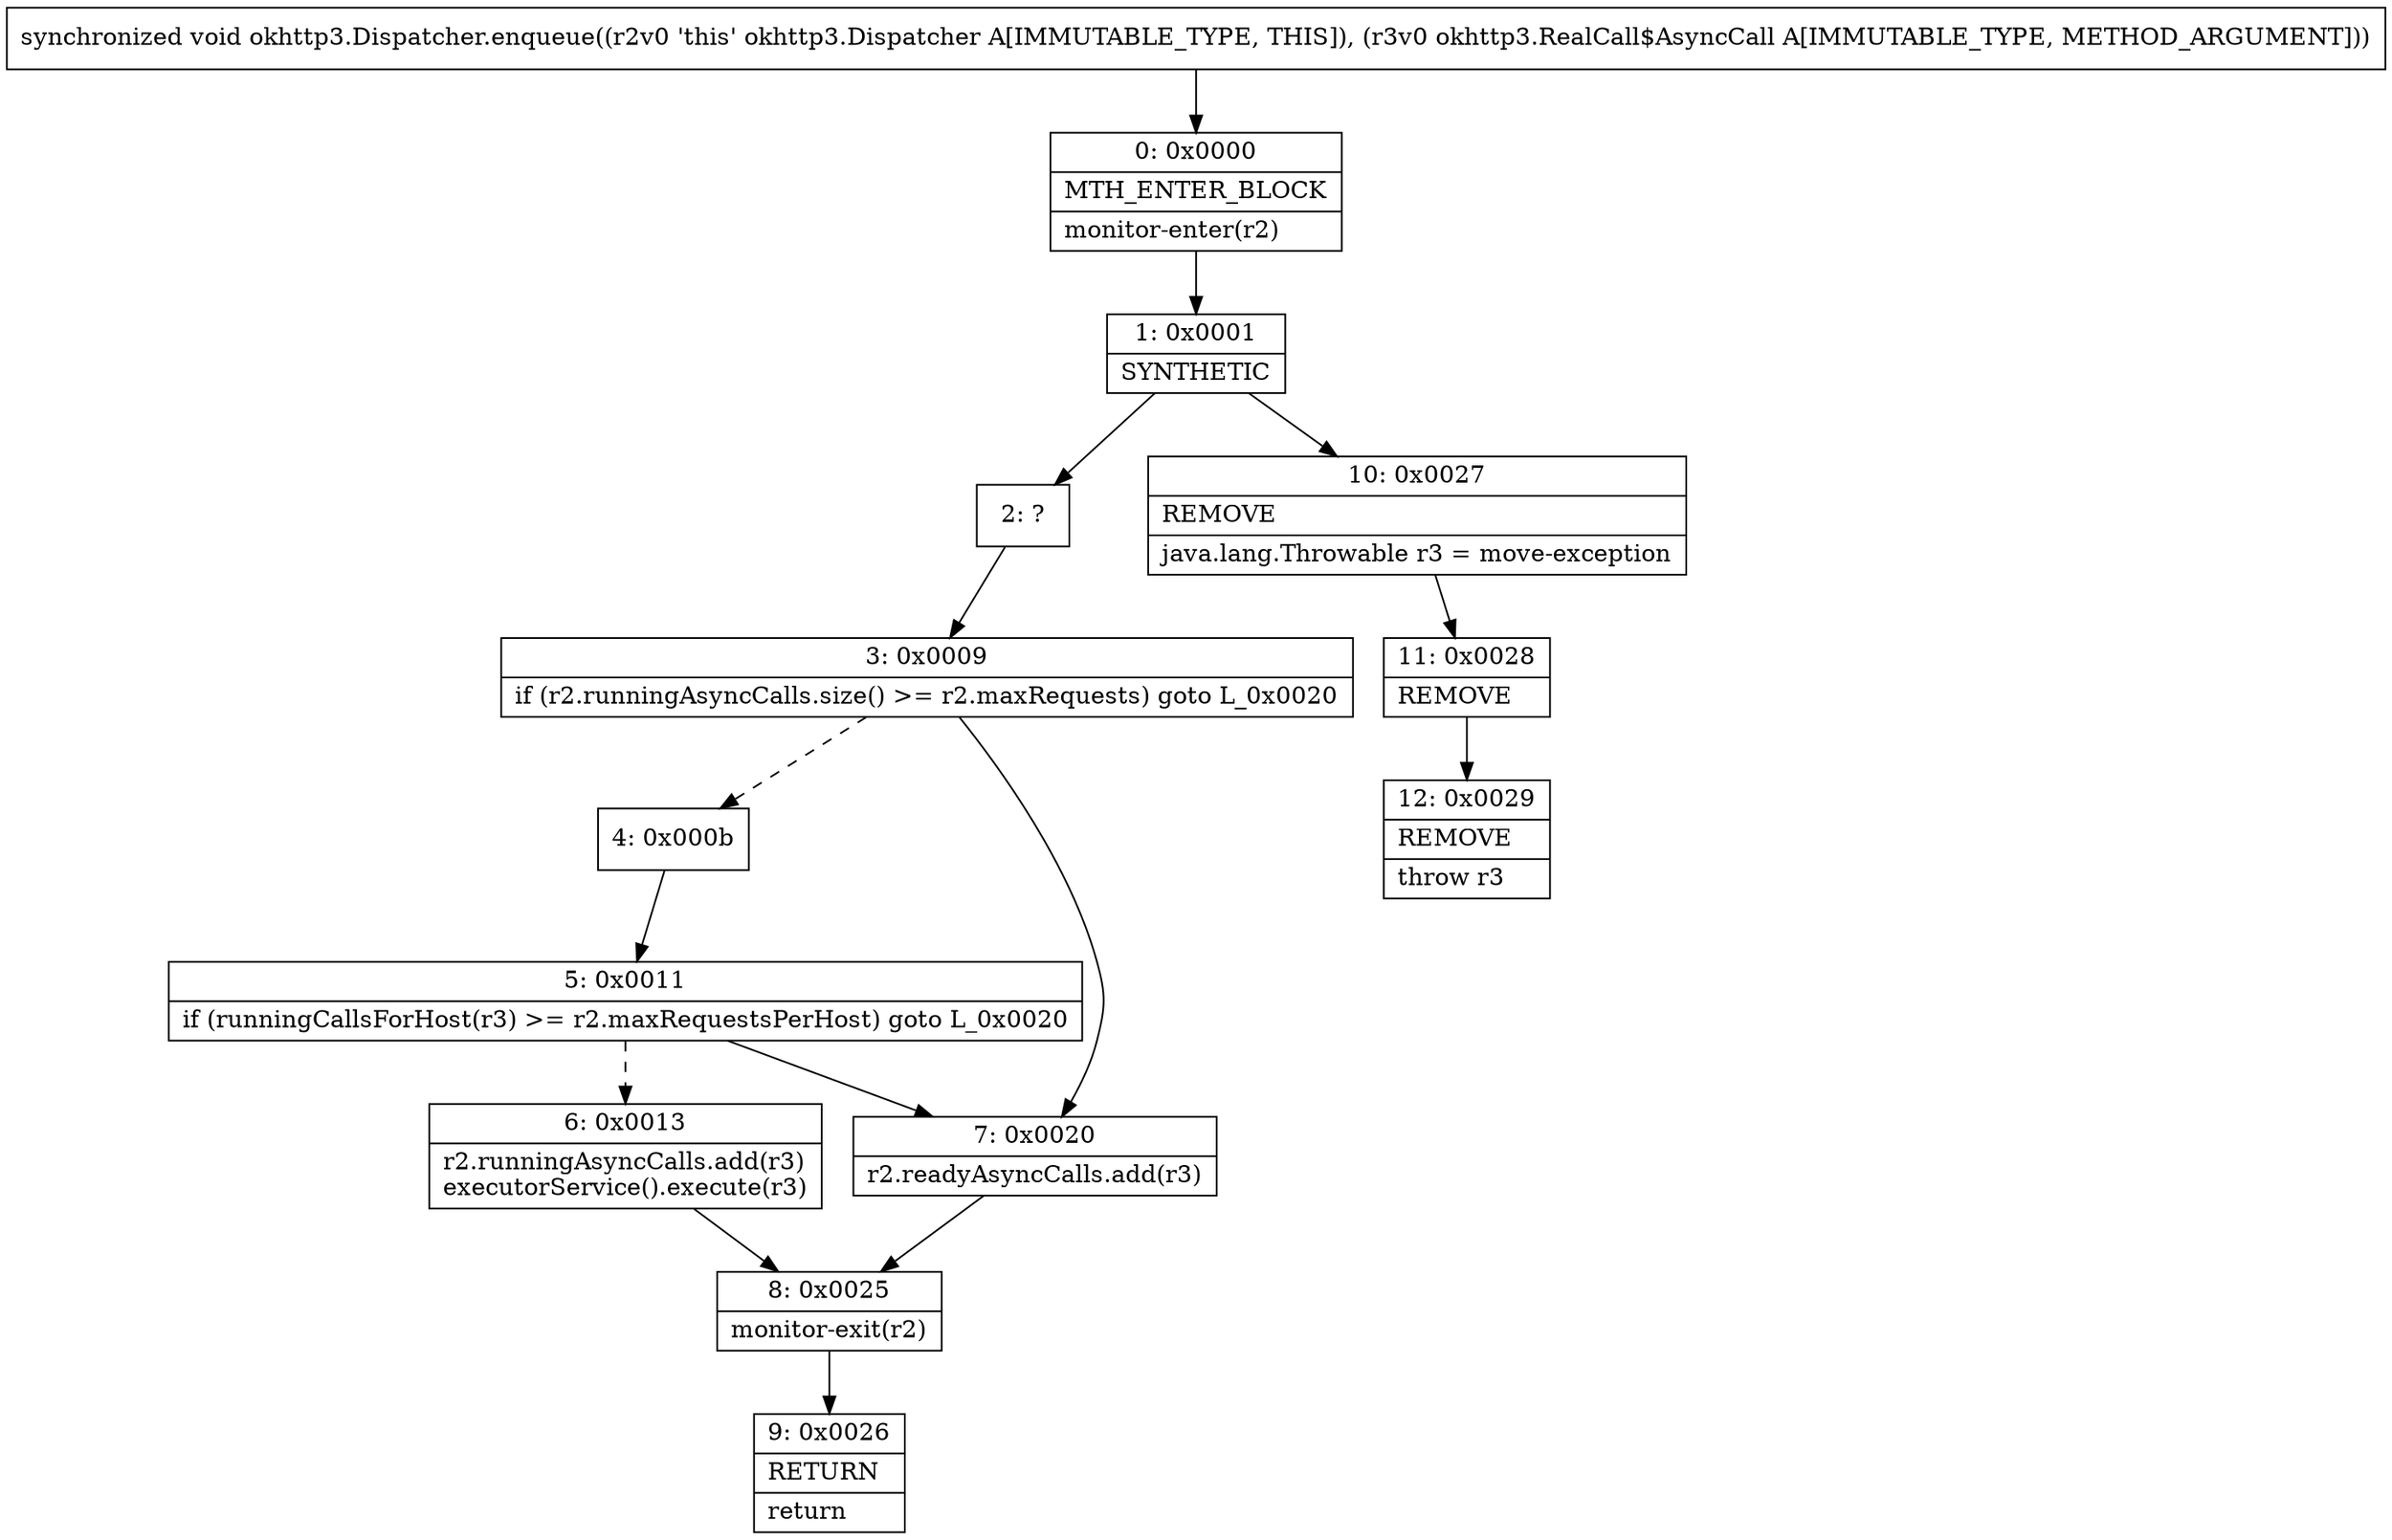 digraph "CFG forokhttp3.Dispatcher.enqueue(Lokhttp3\/RealCall$AsyncCall;)V" {
Node_0 [shape=record,label="{0\:\ 0x0000|MTH_ENTER_BLOCK\l|monitor\-enter(r2)\l}"];
Node_1 [shape=record,label="{1\:\ 0x0001|SYNTHETIC\l}"];
Node_2 [shape=record,label="{2\:\ ?}"];
Node_3 [shape=record,label="{3\:\ 0x0009|if (r2.runningAsyncCalls.size() \>= r2.maxRequests) goto L_0x0020\l}"];
Node_4 [shape=record,label="{4\:\ 0x000b}"];
Node_5 [shape=record,label="{5\:\ 0x0011|if (runningCallsForHost(r3) \>= r2.maxRequestsPerHost) goto L_0x0020\l}"];
Node_6 [shape=record,label="{6\:\ 0x0013|r2.runningAsyncCalls.add(r3)\lexecutorService().execute(r3)\l}"];
Node_7 [shape=record,label="{7\:\ 0x0020|r2.readyAsyncCalls.add(r3)\l}"];
Node_8 [shape=record,label="{8\:\ 0x0025|monitor\-exit(r2)\l}"];
Node_9 [shape=record,label="{9\:\ 0x0026|RETURN\l|return\l}"];
Node_10 [shape=record,label="{10\:\ 0x0027|REMOVE\l|java.lang.Throwable r3 = move\-exception\l}"];
Node_11 [shape=record,label="{11\:\ 0x0028|REMOVE\l}"];
Node_12 [shape=record,label="{12\:\ 0x0029|REMOVE\l|throw r3\l}"];
MethodNode[shape=record,label="{synchronized void okhttp3.Dispatcher.enqueue((r2v0 'this' okhttp3.Dispatcher A[IMMUTABLE_TYPE, THIS]), (r3v0 okhttp3.RealCall$AsyncCall A[IMMUTABLE_TYPE, METHOD_ARGUMENT])) }"];
MethodNode -> Node_0;
Node_0 -> Node_1;
Node_1 -> Node_2;
Node_1 -> Node_10;
Node_2 -> Node_3;
Node_3 -> Node_4[style=dashed];
Node_3 -> Node_7;
Node_4 -> Node_5;
Node_5 -> Node_6[style=dashed];
Node_5 -> Node_7;
Node_6 -> Node_8;
Node_7 -> Node_8;
Node_8 -> Node_9;
Node_10 -> Node_11;
Node_11 -> Node_12;
}

